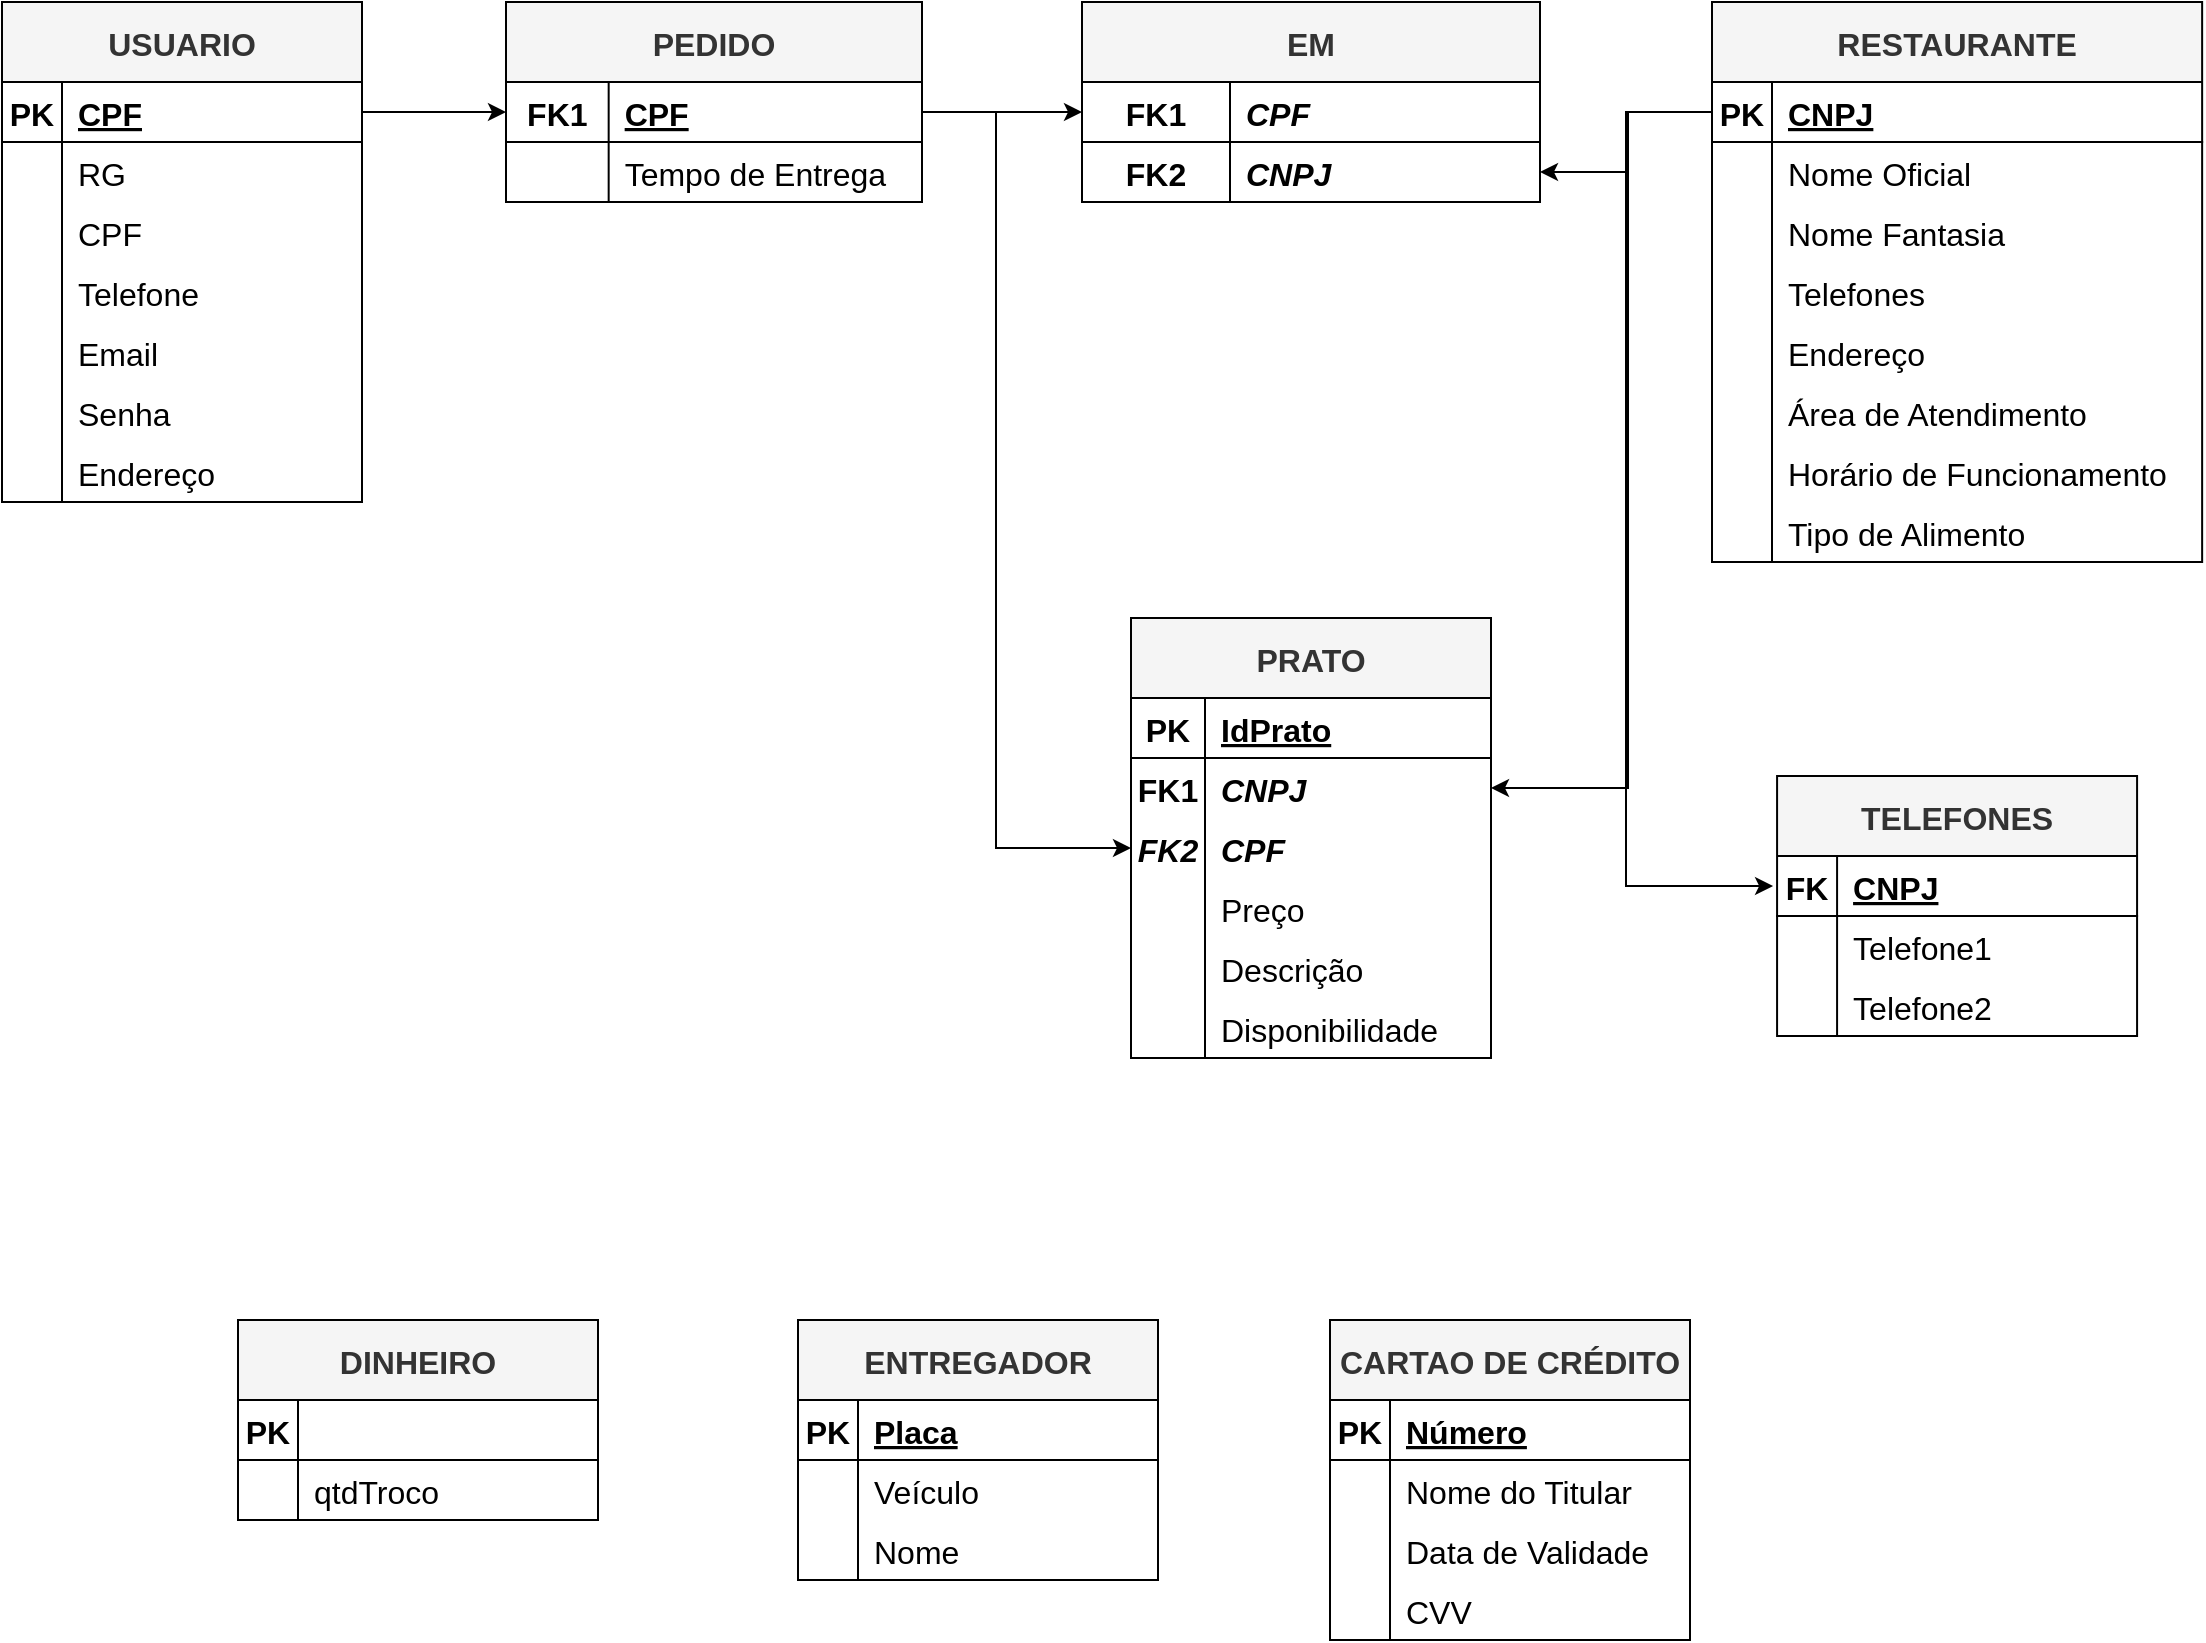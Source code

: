 <mxfile version="14.5.4" type="device"><diagram id="ZX30D-2PsL0q68ACbnF5" name="Page-1"><mxGraphModel dx="1157" dy="600" grid="0" gridSize="10" guides="1" tooltips="1" connect="1" arrows="1" fold="1" page="1" pageScale="1" pageWidth="1169" pageHeight="1654" math="0" shadow="0"><root><mxCell id="0"/><mxCell id="1" parent="0"/><mxCell id="OuYYRCrNMEPcIKy4OLef-4" value="USUARIO" style="shape=table;startSize=40;container=1;collapsible=1;childLayout=tableLayout;fixedRows=1;rowLines=0;fontStyle=1;align=center;resizeLast=1;fillColor=#f5f5f5;fontColor=#333333;swimlaneFillColor=none;rounded=0;shadow=0;sketch=0;fontSize=16;" vertex="1" parent="1"><mxGeometry x="38" y="33" width="180" height="250" as="geometry"><mxRectangle x="76" y="73" width="60" height="40" as="alternateBounds"/></mxGeometry></mxCell><mxCell id="OuYYRCrNMEPcIKy4OLef-5" value="" style="shape=partialRectangle;collapsible=0;dropTarget=0;pointerEvents=0;fillColor=none;top=0;left=0;bottom=1;right=0;points=[[0,0.5],[1,0.5]];portConstraint=eastwest;" vertex="1" parent="OuYYRCrNMEPcIKy4OLef-4"><mxGeometry y="40" width="180" height="30" as="geometry"/></mxCell><mxCell id="OuYYRCrNMEPcIKy4OLef-6" value="PK" style="shape=partialRectangle;connectable=0;fillColor=none;top=0;left=0;bottom=0;right=0;fontStyle=1;overflow=hidden;fontSize=16;" vertex="1" parent="OuYYRCrNMEPcIKy4OLef-5"><mxGeometry width="30" height="30" as="geometry"/></mxCell><mxCell id="OuYYRCrNMEPcIKy4OLef-7" value="CPF" style="shape=partialRectangle;connectable=0;fillColor=none;top=0;left=0;bottom=0;right=0;align=left;spacingLeft=6;fontStyle=5;overflow=hidden;fontSize=16;" vertex="1" parent="OuYYRCrNMEPcIKy4OLef-5"><mxGeometry x="30" width="150" height="30" as="geometry"/></mxCell><mxCell id="OuYYRCrNMEPcIKy4OLef-8" value="" style="shape=partialRectangle;collapsible=0;dropTarget=0;pointerEvents=0;fillColor=none;top=0;left=0;bottom=0;right=0;points=[[0,0.5],[1,0.5]];portConstraint=eastwest;" vertex="1" parent="OuYYRCrNMEPcIKy4OLef-4"><mxGeometry y="70" width="180" height="30" as="geometry"/></mxCell><mxCell id="OuYYRCrNMEPcIKy4OLef-9" value="" style="shape=partialRectangle;connectable=0;fillColor=none;top=0;left=0;bottom=0;right=0;editable=1;overflow=hidden;" vertex="1" parent="OuYYRCrNMEPcIKy4OLef-8"><mxGeometry width="30" height="30" as="geometry"/></mxCell><mxCell id="OuYYRCrNMEPcIKy4OLef-10" value="RG" style="shape=partialRectangle;connectable=0;fillColor=none;top=0;left=0;bottom=0;right=0;align=left;spacingLeft=6;overflow=hidden;fontSize=16;" vertex="1" parent="OuYYRCrNMEPcIKy4OLef-8"><mxGeometry x="30" width="150" height="30" as="geometry"/></mxCell><mxCell id="OuYYRCrNMEPcIKy4OLef-11" value="" style="shape=partialRectangle;collapsible=0;dropTarget=0;pointerEvents=0;fillColor=none;top=0;left=0;bottom=0;right=0;points=[[0,0.5],[1,0.5]];portConstraint=eastwest;" vertex="1" parent="OuYYRCrNMEPcIKy4OLef-4"><mxGeometry y="100" width="180" height="30" as="geometry"/></mxCell><mxCell id="OuYYRCrNMEPcIKy4OLef-12" value="" style="shape=partialRectangle;connectable=0;fillColor=none;top=0;left=0;bottom=0;right=0;editable=1;overflow=hidden;" vertex="1" parent="OuYYRCrNMEPcIKy4OLef-11"><mxGeometry width="30" height="30" as="geometry"/></mxCell><mxCell id="OuYYRCrNMEPcIKy4OLef-13" value="CPF" style="shape=partialRectangle;connectable=0;fillColor=none;top=0;left=0;bottom=0;right=0;align=left;spacingLeft=6;overflow=hidden;fontSize=16;" vertex="1" parent="OuYYRCrNMEPcIKy4OLef-11"><mxGeometry x="30" width="150" height="30" as="geometry"/></mxCell><mxCell id="OuYYRCrNMEPcIKy4OLef-14" value="" style="shape=partialRectangle;collapsible=0;dropTarget=0;pointerEvents=0;fillColor=none;top=0;left=0;bottom=0;right=0;points=[[0,0.5],[1,0.5]];portConstraint=eastwest;" vertex="1" parent="OuYYRCrNMEPcIKy4OLef-4"><mxGeometry y="130" width="180" height="30" as="geometry"/></mxCell><mxCell id="OuYYRCrNMEPcIKy4OLef-15" value="" style="shape=partialRectangle;connectable=0;fillColor=none;top=0;left=0;bottom=0;right=0;editable=1;overflow=hidden;" vertex="1" parent="OuYYRCrNMEPcIKy4OLef-14"><mxGeometry width="30" height="30" as="geometry"/></mxCell><mxCell id="OuYYRCrNMEPcIKy4OLef-16" value="Telefone" style="shape=partialRectangle;connectable=0;fillColor=none;top=0;left=0;bottom=0;right=0;align=left;spacingLeft=6;overflow=hidden;fontSize=16;" vertex="1" parent="OuYYRCrNMEPcIKy4OLef-14"><mxGeometry x="30" width="150" height="30" as="geometry"/></mxCell><mxCell id="OuYYRCrNMEPcIKy4OLef-17" value="" style="shape=partialRectangle;collapsible=0;dropTarget=0;pointerEvents=0;fillColor=none;top=0;left=0;bottom=0;right=0;points=[[0,0.5],[1,0.5]];portConstraint=eastwest;" vertex="1" parent="OuYYRCrNMEPcIKy4OLef-4"><mxGeometry y="160" width="180" height="30" as="geometry"/></mxCell><mxCell id="OuYYRCrNMEPcIKy4OLef-18" value="" style="shape=partialRectangle;connectable=0;fillColor=none;top=0;left=0;bottom=0;right=0;editable=1;overflow=hidden;" vertex="1" parent="OuYYRCrNMEPcIKy4OLef-17"><mxGeometry width="30" height="30" as="geometry"/></mxCell><mxCell id="OuYYRCrNMEPcIKy4OLef-19" value="Email" style="shape=partialRectangle;connectable=0;fillColor=none;top=0;left=0;bottom=0;right=0;align=left;spacingLeft=6;overflow=hidden;fontSize=16;" vertex="1" parent="OuYYRCrNMEPcIKy4OLef-17"><mxGeometry x="30" width="150" height="30" as="geometry"/></mxCell><mxCell id="OuYYRCrNMEPcIKy4OLef-36" value="" style="shape=partialRectangle;collapsible=0;dropTarget=0;pointerEvents=0;fillColor=none;top=0;left=0;bottom=0;right=0;points=[[0,0.5],[1,0.5]];portConstraint=eastwest;" vertex="1" parent="OuYYRCrNMEPcIKy4OLef-4"><mxGeometry y="190" width="180" height="30" as="geometry"/></mxCell><mxCell id="OuYYRCrNMEPcIKy4OLef-37" value="" style="shape=partialRectangle;connectable=0;fillColor=none;top=0;left=0;bottom=0;right=0;editable=1;overflow=hidden;" vertex="1" parent="OuYYRCrNMEPcIKy4OLef-36"><mxGeometry width="30" height="30" as="geometry"/></mxCell><mxCell id="OuYYRCrNMEPcIKy4OLef-38" value="Senha" style="shape=partialRectangle;connectable=0;fillColor=none;top=0;left=0;bottom=0;right=0;align=left;spacingLeft=6;overflow=hidden;fontSize=16;" vertex="1" parent="OuYYRCrNMEPcIKy4OLef-36"><mxGeometry x="30" width="150" height="30" as="geometry"/></mxCell><mxCell id="OuYYRCrNMEPcIKy4OLef-39" value="" style="shape=partialRectangle;collapsible=0;dropTarget=0;pointerEvents=0;fillColor=none;top=0;left=0;bottom=0;right=0;points=[[0,0.5],[1,0.5]];portConstraint=eastwest;" vertex="1" parent="OuYYRCrNMEPcIKy4OLef-4"><mxGeometry y="220" width="180" height="30" as="geometry"/></mxCell><mxCell id="OuYYRCrNMEPcIKy4OLef-40" value="" style="shape=partialRectangle;connectable=0;fillColor=none;top=0;left=0;bottom=0;right=0;editable=1;overflow=hidden;" vertex="1" parent="OuYYRCrNMEPcIKy4OLef-39"><mxGeometry width="30" height="30" as="geometry"/></mxCell><mxCell id="OuYYRCrNMEPcIKy4OLef-41" value="Endereço" style="shape=partialRectangle;connectable=0;fillColor=none;top=0;left=0;bottom=0;right=0;align=left;spacingLeft=6;overflow=hidden;fontSize=16;" vertex="1" parent="OuYYRCrNMEPcIKy4OLef-39"><mxGeometry x="30" width="150" height="30" as="geometry"/></mxCell><mxCell id="OuYYRCrNMEPcIKy4OLef-42" value="PRATO" style="shape=table;startSize=40;container=1;collapsible=1;childLayout=tableLayout;fixedRows=1;rowLines=0;fontStyle=1;align=center;resizeLast=1;fillColor=#f5f5f5;fontColor=#333333;swimlaneFillColor=none;rounded=0;shadow=0;sketch=0;fontSize=16;" vertex="1" parent="1"><mxGeometry x="602.5" y="341" width="180" height="220" as="geometry"><mxRectangle x="70" y="60" width="60" height="40" as="alternateBounds"/></mxGeometry></mxCell><mxCell id="OuYYRCrNMEPcIKy4OLef-43" value="" style="shape=partialRectangle;collapsible=0;dropTarget=0;pointerEvents=0;fillColor=none;top=0;left=0;bottom=1;right=0;points=[[0,0.5],[1,0.5]];portConstraint=eastwest;" vertex="1" parent="OuYYRCrNMEPcIKy4OLef-42"><mxGeometry y="40" width="180" height="30" as="geometry"/></mxCell><mxCell id="OuYYRCrNMEPcIKy4OLef-44" value="PK" style="shape=partialRectangle;connectable=0;fillColor=none;top=0;left=0;bottom=0;right=0;fontStyle=1;overflow=hidden;fontSize=16;" vertex="1" parent="OuYYRCrNMEPcIKy4OLef-43"><mxGeometry width="37.0" height="30" as="geometry"/></mxCell><mxCell id="OuYYRCrNMEPcIKy4OLef-45" value="IdPrato" style="shape=partialRectangle;connectable=0;fillColor=none;top=0;left=0;bottom=0;right=0;align=left;spacingLeft=6;fontStyle=5;overflow=hidden;fontSize=16;" vertex="1" parent="OuYYRCrNMEPcIKy4OLef-43"><mxGeometry x="37.0" width="143.0" height="30" as="geometry"/></mxCell><mxCell id="OuYYRCrNMEPcIKy4OLef-182" value="" style="shape=partialRectangle;collapsible=0;dropTarget=0;pointerEvents=0;fillColor=none;top=0;left=0;bottom=0;right=0;points=[[0,0.5],[1,0.5]];portConstraint=eastwest;rounded=0;shadow=0;sketch=0;strokeColor=#000000;fontSize=16;" vertex="1" parent="OuYYRCrNMEPcIKy4OLef-42"><mxGeometry y="70" width="180" height="30" as="geometry"/></mxCell><mxCell id="OuYYRCrNMEPcIKy4OLef-183" value="FK1" style="shape=partialRectangle;connectable=0;fillColor=none;top=0;left=0;bottom=0;right=0;fontStyle=1;overflow=hidden;fontSize=16;" vertex="1" parent="OuYYRCrNMEPcIKy4OLef-182"><mxGeometry width="37.0" height="30" as="geometry"/></mxCell><mxCell id="OuYYRCrNMEPcIKy4OLef-184" value="CNPJ" style="shape=partialRectangle;connectable=0;fillColor=none;top=0;left=0;bottom=0;right=0;align=left;spacingLeft=6;fontStyle=3;overflow=hidden;fontSize=16;fontFamily=Helvetica;" vertex="1" parent="OuYYRCrNMEPcIKy4OLef-182"><mxGeometry x="37.0" width="143.0" height="30" as="geometry"/></mxCell><mxCell id="OuYYRCrNMEPcIKy4OLef-186" value="" style="shape=partialRectangle;collapsible=0;dropTarget=0;pointerEvents=0;fillColor=none;top=0;left=0;bottom=0;right=0;points=[[0,0.5],[1,0.5]];portConstraint=eastwest;rounded=0;shadow=0;sketch=0;strokeColor=#000000;fontFamily=Helvetica;fontSize=16;" vertex="1" parent="OuYYRCrNMEPcIKy4OLef-42"><mxGeometry y="100" width="180" height="30" as="geometry"/></mxCell><mxCell id="OuYYRCrNMEPcIKy4OLef-187" value="FK2" style="shape=partialRectangle;connectable=0;fillColor=none;top=0;left=0;bottom=0;right=0;fontStyle=3;overflow=hidden;fontSize=16;" vertex="1" parent="OuYYRCrNMEPcIKy4OLef-186"><mxGeometry width="37.0" height="30" as="geometry"/></mxCell><mxCell id="OuYYRCrNMEPcIKy4OLef-188" value="CPF" style="shape=partialRectangle;connectable=0;fillColor=none;top=0;left=0;bottom=0;right=0;align=left;spacingLeft=6;fontStyle=3;overflow=hidden;fontSize=16;" vertex="1" parent="OuYYRCrNMEPcIKy4OLef-186"><mxGeometry x="37.0" width="143.0" height="30" as="geometry"/></mxCell><mxCell id="OuYYRCrNMEPcIKy4OLef-46" value="" style="shape=partialRectangle;collapsible=0;dropTarget=0;pointerEvents=0;fillColor=none;top=0;left=0;bottom=0;right=0;points=[[0,0.5],[1,0.5]];portConstraint=eastwest;" vertex="1" parent="OuYYRCrNMEPcIKy4OLef-42"><mxGeometry y="130" width="180" height="30" as="geometry"/></mxCell><mxCell id="OuYYRCrNMEPcIKy4OLef-47" value="" style="shape=partialRectangle;connectable=0;fillColor=none;top=0;left=0;bottom=0;right=0;editable=1;overflow=hidden;" vertex="1" parent="OuYYRCrNMEPcIKy4OLef-46"><mxGeometry width="37.0" height="30" as="geometry"/></mxCell><mxCell id="OuYYRCrNMEPcIKy4OLef-48" value="Preço" style="shape=partialRectangle;connectable=0;fillColor=none;top=0;left=0;bottom=0;right=0;align=left;spacingLeft=6;overflow=hidden;fontSize=16;" vertex="1" parent="OuYYRCrNMEPcIKy4OLef-46"><mxGeometry x="37.0" width="143.0" height="30" as="geometry"/></mxCell><mxCell id="OuYYRCrNMEPcIKy4OLef-49" value="" style="shape=partialRectangle;collapsible=0;dropTarget=0;pointerEvents=0;fillColor=none;top=0;left=0;bottom=0;right=0;points=[[0,0.5],[1,0.5]];portConstraint=eastwest;" vertex="1" parent="OuYYRCrNMEPcIKy4OLef-42"><mxGeometry y="160" width="180" height="30" as="geometry"/></mxCell><mxCell id="OuYYRCrNMEPcIKy4OLef-50" value="" style="shape=partialRectangle;connectable=0;fillColor=none;top=0;left=0;bottom=0;right=0;editable=1;overflow=hidden;" vertex="1" parent="OuYYRCrNMEPcIKy4OLef-49"><mxGeometry width="37.0" height="30" as="geometry"/></mxCell><mxCell id="OuYYRCrNMEPcIKy4OLef-51" value="Descrição" style="shape=partialRectangle;connectable=0;fillColor=none;top=0;left=0;bottom=0;right=0;align=left;spacingLeft=6;overflow=hidden;fontSize=16;" vertex="1" parent="OuYYRCrNMEPcIKy4OLef-49"><mxGeometry x="37.0" width="143.0" height="30" as="geometry"/></mxCell><mxCell id="OuYYRCrNMEPcIKy4OLef-52" value="" style="shape=partialRectangle;collapsible=0;dropTarget=0;pointerEvents=0;fillColor=none;top=0;left=0;bottom=0;right=0;points=[[0,0.5],[1,0.5]];portConstraint=eastwest;" vertex="1" parent="OuYYRCrNMEPcIKy4OLef-42"><mxGeometry y="190" width="180" height="30" as="geometry"/></mxCell><mxCell id="OuYYRCrNMEPcIKy4OLef-53" value="" style="shape=partialRectangle;connectable=0;fillColor=none;top=0;left=0;bottom=0;right=0;editable=1;overflow=hidden;" vertex="1" parent="OuYYRCrNMEPcIKy4OLef-52"><mxGeometry width="37.0" height="30" as="geometry"/></mxCell><mxCell id="OuYYRCrNMEPcIKy4OLef-54" value="Disponibilidade" style="shape=partialRectangle;connectable=0;fillColor=none;top=0;left=0;bottom=0;right=0;align=left;spacingLeft=6;overflow=hidden;fontSize=16;" vertex="1" parent="OuYYRCrNMEPcIKy4OLef-52"><mxGeometry x="37.0" width="143.0" height="30" as="geometry"/></mxCell><mxCell id="OuYYRCrNMEPcIKy4OLef-64" value="RESTAURANTE" style="shape=table;startSize=40;container=1;collapsible=1;childLayout=tableLayout;fixedRows=1;rowLines=0;fontStyle=1;align=center;resizeLast=1;fillColor=#f5f5f5;fontColor=#333333;swimlaneFillColor=none;rounded=0;shadow=0;sketch=0;fontSize=16;" vertex="1" parent="1"><mxGeometry x="893" y="33" width="245.071" height="280" as="geometry"><mxRectangle x="70" y="60" width="60" height="40" as="alternateBounds"/></mxGeometry></mxCell><mxCell id="OuYYRCrNMEPcIKy4OLef-65" value="" style="shape=partialRectangle;collapsible=0;dropTarget=0;pointerEvents=0;fillColor=none;top=0;left=0;bottom=1;right=0;points=[[0,0.5],[1,0.5]];portConstraint=eastwest;" vertex="1" parent="OuYYRCrNMEPcIKy4OLef-64"><mxGeometry y="40" width="245.071" height="30" as="geometry"/></mxCell><mxCell id="OuYYRCrNMEPcIKy4OLef-66" value="PK" style="shape=partialRectangle;connectable=0;fillColor=none;top=0;left=0;bottom=0;right=0;fontStyle=1;overflow=hidden;fontSize=16;" vertex="1" parent="OuYYRCrNMEPcIKy4OLef-65"><mxGeometry width="30" height="30" as="geometry"/></mxCell><mxCell id="OuYYRCrNMEPcIKy4OLef-67" value="CNPJ" style="shape=partialRectangle;connectable=0;fillColor=none;top=0;left=0;bottom=0;right=0;align=left;spacingLeft=6;fontStyle=5;overflow=hidden;fontSize=16;" vertex="1" parent="OuYYRCrNMEPcIKy4OLef-65"><mxGeometry x="30" width="215.071" height="30" as="geometry"/></mxCell><mxCell id="OuYYRCrNMEPcIKy4OLef-68" value="" style="shape=partialRectangle;collapsible=0;dropTarget=0;pointerEvents=0;fillColor=none;top=0;left=0;bottom=0;right=0;points=[[0,0.5],[1,0.5]];portConstraint=eastwest;" vertex="1" parent="OuYYRCrNMEPcIKy4OLef-64"><mxGeometry y="70" width="245.071" height="30" as="geometry"/></mxCell><mxCell id="OuYYRCrNMEPcIKy4OLef-69" value="" style="shape=partialRectangle;connectable=0;fillColor=none;top=0;left=0;bottom=0;right=0;editable=1;overflow=hidden;" vertex="1" parent="OuYYRCrNMEPcIKy4OLef-68"><mxGeometry width="30" height="30" as="geometry"/></mxCell><mxCell id="OuYYRCrNMEPcIKy4OLef-70" value="Nome Oficial" style="shape=partialRectangle;connectable=0;fillColor=none;top=0;left=0;bottom=0;right=0;align=left;spacingLeft=6;overflow=hidden;fontSize=16;" vertex="1" parent="OuYYRCrNMEPcIKy4OLef-68"><mxGeometry x="30" width="215.071" height="30" as="geometry"/></mxCell><mxCell id="OuYYRCrNMEPcIKy4OLef-71" value="" style="shape=partialRectangle;collapsible=0;dropTarget=0;pointerEvents=0;fillColor=none;top=0;left=0;bottom=0;right=0;points=[[0,0.5],[1,0.5]];portConstraint=eastwest;" vertex="1" parent="OuYYRCrNMEPcIKy4OLef-64"><mxGeometry y="100" width="245.071" height="30" as="geometry"/></mxCell><mxCell id="OuYYRCrNMEPcIKy4OLef-72" value="" style="shape=partialRectangle;connectable=0;fillColor=none;top=0;left=0;bottom=0;right=0;editable=1;overflow=hidden;" vertex="1" parent="OuYYRCrNMEPcIKy4OLef-71"><mxGeometry width="30" height="30" as="geometry"/></mxCell><mxCell id="OuYYRCrNMEPcIKy4OLef-73" value="Nome Fantasia" style="shape=partialRectangle;connectable=0;fillColor=none;top=0;left=0;bottom=0;right=0;align=left;spacingLeft=6;overflow=hidden;fontSize=16;" vertex="1" parent="OuYYRCrNMEPcIKy4OLef-71"><mxGeometry x="30" width="215.071" height="30" as="geometry"/></mxCell><mxCell id="OuYYRCrNMEPcIKy4OLef-74" value="" style="shape=partialRectangle;collapsible=0;dropTarget=0;pointerEvents=0;fillColor=none;top=0;left=0;bottom=0;right=0;points=[[0,0.5],[1,0.5]];portConstraint=eastwest;" vertex="1" parent="OuYYRCrNMEPcIKy4OLef-64"><mxGeometry y="130" width="245.071" height="30" as="geometry"/></mxCell><mxCell id="OuYYRCrNMEPcIKy4OLef-75" value="" style="shape=partialRectangle;connectable=0;fillColor=none;top=0;left=0;bottom=0;right=0;editable=1;overflow=hidden;" vertex="1" parent="OuYYRCrNMEPcIKy4OLef-74"><mxGeometry width="30" height="30" as="geometry"/></mxCell><mxCell id="OuYYRCrNMEPcIKy4OLef-76" value="Telefones" style="shape=partialRectangle;connectable=0;fillColor=none;top=0;left=0;bottom=0;right=0;align=left;spacingLeft=6;overflow=hidden;fontSize=16;" vertex="1" parent="OuYYRCrNMEPcIKy4OLef-74"><mxGeometry x="30" width="215.071" height="30" as="geometry"/></mxCell><mxCell id="OuYYRCrNMEPcIKy4OLef-77" value="" style="shape=partialRectangle;collapsible=0;dropTarget=0;pointerEvents=0;fillColor=none;top=0;left=0;bottom=0;right=0;points=[[0,0.5],[1,0.5]];portConstraint=eastwest;" vertex="1" parent="OuYYRCrNMEPcIKy4OLef-64"><mxGeometry y="160" width="245.071" height="30" as="geometry"/></mxCell><mxCell id="OuYYRCrNMEPcIKy4OLef-78" value="" style="shape=partialRectangle;connectable=0;fillColor=none;top=0;left=0;bottom=0;right=0;editable=1;overflow=hidden;" vertex="1" parent="OuYYRCrNMEPcIKy4OLef-77"><mxGeometry width="30" height="30" as="geometry"/></mxCell><mxCell id="OuYYRCrNMEPcIKy4OLef-79" value="Endereço" style="shape=partialRectangle;connectable=0;fillColor=none;top=0;left=0;bottom=0;right=0;align=left;spacingLeft=6;overflow=hidden;fontSize=16;" vertex="1" parent="OuYYRCrNMEPcIKy4OLef-77"><mxGeometry x="30" width="215.071" height="30" as="geometry"/></mxCell><mxCell id="OuYYRCrNMEPcIKy4OLef-80" value="" style="shape=partialRectangle;collapsible=0;dropTarget=0;pointerEvents=0;fillColor=none;top=0;left=0;bottom=0;right=0;points=[[0,0.5],[1,0.5]];portConstraint=eastwest;" vertex="1" parent="OuYYRCrNMEPcIKy4OLef-64"><mxGeometry y="190" width="245.071" height="30" as="geometry"/></mxCell><mxCell id="OuYYRCrNMEPcIKy4OLef-81" value="" style="shape=partialRectangle;connectable=0;fillColor=none;top=0;left=0;bottom=0;right=0;editable=1;overflow=hidden;" vertex="1" parent="OuYYRCrNMEPcIKy4OLef-80"><mxGeometry width="30" height="30" as="geometry"/></mxCell><mxCell id="OuYYRCrNMEPcIKy4OLef-82" value="Área de Atendimento" style="shape=partialRectangle;connectable=0;fillColor=none;top=0;left=0;bottom=0;right=0;align=left;spacingLeft=6;overflow=hidden;fontSize=16;" vertex="1" parent="OuYYRCrNMEPcIKy4OLef-80"><mxGeometry x="30" width="215.071" height="30" as="geometry"/></mxCell><mxCell id="OuYYRCrNMEPcIKy4OLef-83" value="" style="shape=partialRectangle;collapsible=0;dropTarget=0;pointerEvents=0;fillColor=none;top=0;left=0;bottom=0;right=0;points=[[0,0.5],[1,0.5]];portConstraint=eastwest;" vertex="1" parent="OuYYRCrNMEPcIKy4OLef-64"><mxGeometry y="220" width="245.071" height="30" as="geometry"/></mxCell><mxCell id="OuYYRCrNMEPcIKy4OLef-84" value="" style="shape=partialRectangle;connectable=0;fillColor=none;top=0;left=0;bottom=0;right=0;editable=1;overflow=hidden;" vertex="1" parent="OuYYRCrNMEPcIKy4OLef-83"><mxGeometry width="30" height="30" as="geometry"/></mxCell><mxCell id="OuYYRCrNMEPcIKy4OLef-85" value="Horário de Funcionamento" style="shape=partialRectangle;connectable=0;fillColor=none;top=0;left=0;bottom=0;right=0;align=left;spacingLeft=6;overflow=hidden;fontSize=16;" vertex="1" parent="OuYYRCrNMEPcIKy4OLef-83"><mxGeometry x="30" width="215.071" height="30" as="geometry"/></mxCell><mxCell id="OuYYRCrNMEPcIKy4OLef-86" value="" style="shape=partialRectangle;collapsible=0;dropTarget=0;pointerEvents=0;fillColor=none;top=0;left=0;bottom=0;right=0;points=[[0,0.5],[1,0.5]];portConstraint=eastwest;rounded=0;shadow=0;sketch=0;strokeColor=#000000;fontSize=16;" vertex="1" parent="OuYYRCrNMEPcIKy4OLef-64"><mxGeometry y="250" width="245.071" height="30" as="geometry"/></mxCell><mxCell id="OuYYRCrNMEPcIKy4OLef-87" value="" style="shape=partialRectangle;connectable=0;fillColor=none;top=0;left=0;bottom=0;right=0;editable=1;overflow=hidden;" vertex="1" parent="OuYYRCrNMEPcIKy4OLef-86"><mxGeometry width="30" height="30" as="geometry"/></mxCell><mxCell id="OuYYRCrNMEPcIKy4OLef-88" value="Tipo de Alimento" style="shape=partialRectangle;connectable=0;fillColor=none;top=0;left=0;bottom=0;right=0;align=left;spacingLeft=6;overflow=hidden;fontSize=16;" vertex="1" parent="OuYYRCrNMEPcIKy4OLef-86"><mxGeometry x="30" width="215.071" height="30" as="geometry"/></mxCell><mxCell id="OuYYRCrNMEPcIKy4OLef-92" value="ENTREGADOR" style="shape=table;startSize=40;container=1;collapsible=1;childLayout=tableLayout;fixedRows=1;rowLines=0;fontStyle=1;align=center;resizeLast=1;fillColor=#f5f5f5;fontColor=#333333;swimlaneFillColor=none;rounded=0;shadow=0;sketch=0;fontSize=16;" vertex="1" parent="1"><mxGeometry x="436" y="692" width="180" height="130" as="geometry"><mxRectangle x="70" y="60" width="60" height="40" as="alternateBounds"/></mxGeometry></mxCell><mxCell id="OuYYRCrNMEPcIKy4OLef-93" value="" style="shape=partialRectangle;collapsible=0;dropTarget=0;pointerEvents=0;fillColor=none;top=0;left=0;bottom=1;right=0;points=[[0,0.5],[1,0.5]];portConstraint=eastwest;" vertex="1" parent="OuYYRCrNMEPcIKy4OLef-92"><mxGeometry y="40" width="180" height="30" as="geometry"/></mxCell><mxCell id="OuYYRCrNMEPcIKy4OLef-94" value="PK" style="shape=partialRectangle;connectable=0;fillColor=none;top=0;left=0;bottom=0;right=0;fontStyle=1;overflow=hidden;fontSize=16;" vertex="1" parent="OuYYRCrNMEPcIKy4OLef-93"><mxGeometry width="30" height="30" as="geometry"/></mxCell><mxCell id="OuYYRCrNMEPcIKy4OLef-95" value="Placa" style="shape=partialRectangle;connectable=0;fillColor=none;top=0;left=0;bottom=0;right=0;align=left;spacingLeft=6;fontStyle=5;overflow=hidden;fontSize=16;" vertex="1" parent="OuYYRCrNMEPcIKy4OLef-93"><mxGeometry x="30" width="150" height="30" as="geometry"/></mxCell><mxCell id="OuYYRCrNMEPcIKy4OLef-96" value="" style="shape=partialRectangle;collapsible=0;dropTarget=0;pointerEvents=0;fillColor=none;top=0;left=0;bottom=0;right=0;points=[[0,0.5],[1,0.5]];portConstraint=eastwest;" vertex="1" parent="OuYYRCrNMEPcIKy4OLef-92"><mxGeometry y="70" width="180" height="30" as="geometry"/></mxCell><mxCell id="OuYYRCrNMEPcIKy4OLef-97" value="" style="shape=partialRectangle;connectable=0;fillColor=none;top=0;left=0;bottom=0;right=0;editable=1;overflow=hidden;" vertex="1" parent="OuYYRCrNMEPcIKy4OLef-96"><mxGeometry width="30" height="30" as="geometry"/></mxCell><mxCell id="OuYYRCrNMEPcIKy4OLef-98" value="Veículo" style="shape=partialRectangle;connectable=0;fillColor=none;top=0;left=0;bottom=0;right=0;align=left;spacingLeft=6;overflow=hidden;fontSize=16;" vertex="1" parent="OuYYRCrNMEPcIKy4OLef-96"><mxGeometry x="30" width="150" height="30" as="geometry"/></mxCell><mxCell id="OuYYRCrNMEPcIKy4OLef-99" value="" style="shape=partialRectangle;collapsible=0;dropTarget=0;pointerEvents=0;fillColor=none;top=0;left=0;bottom=0;right=0;points=[[0,0.5],[1,0.5]];portConstraint=eastwest;" vertex="1" parent="OuYYRCrNMEPcIKy4OLef-92"><mxGeometry y="100" width="180" height="30" as="geometry"/></mxCell><mxCell id="OuYYRCrNMEPcIKy4OLef-100" value="" style="shape=partialRectangle;connectable=0;fillColor=none;top=0;left=0;bottom=0;right=0;editable=1;overflow=hidden;" vertex="1" parent="OuYYRCrNMEPcIKy4OLef-99"><mxGeometry width="30" height="30" as="geometry"/></mxCell><mxCell id="OuYYRCrNMEPcIKy4OLef-101" value="Nome" style="shape=partialRectangle;connectable=0;fillColor=none;top=0;left=0;bottom=0;right=0;align=left;spacingLeft=6;overflow=hidden;fontSize=16;" vertex="1" parent="OuYYRCrNMEPcIKy4OLef-99"><mxGeometry x="30" width="150" height="30" as="geometry"/></mxCell><mxCell id="OuYYRCrNMEPcIKy4OLef-105" value="CARTAO DE CRÉDITO" style="shape=table;startSize=40;container=1;collapsible=1;childLayout=tableLayout;fixedRows=1;rowLines=0;fontStyle=1;align=center;resizeLast=1;fillColor=#f5f5f5;fontColor=#333333;swimlaneFillColor=none;rounded=0;shadow=0;sketch=0;fontSize=16;" vertex="1" parent="1"><mxGeometry x="702" y="692" width="180" height="160" as="geometry"><mxRectangle x="70" y="60" width="60" height="40" as="alternateBounds"/></mxGeometry></mxCell><mxCell id="OuYYRCrNMEPcIKy4OLef-106" value="" style="shape=partialRectangle;collapsible=0;dropTarget=0;pointerEvents=0;fillColor=none;top=0;left=0;bottom=1;right=0;points=[[0,0.5],[1,0.5]];portConstraint=eastwest;" vertex="1" parent="OuYYRCrNMEPcIKy4OLef-105"><mxGeometry y="40" width="180" height="30" as="geometry"/></mxCell><mxCell id="OuYYRCrNMEPcIKy4OLef-107" value="PK" style="shape=partialRectangle;connectable=0;fillColor=none;top=0;left=0;bottom=0;right=0;fontStyle=1;overflow=hidden;fontSize=16;" vertex="1" parent="OuYYRCrNMEPcIKy4OLef-106"><mxGeometry width="30" height="30" as="geometry"/></mxCell><mxCell id="OuYYRCrNMEPcIKy4OLef-108" value="Número" style="shape=partialRectangle;connectable=0;fillColor=none;top=0;left=0;bottom=0;right=0;align=left;spacingLeft=6;fontStyle=5;overflow=hidden;fontSize=16;" vertex="1" parent="OuYYRCrNMEPcIKy4OLef-106"><mxGeometry x="30" width="150" height="30" as="geometry"/></mxCell><mxCell id="OuYYRCrNMEPcIKy4OLef-109" value="" style="shape=partialRectangle;collapsible=0;dropTarget=0;pointerEvents=0;fillColor=none;top=0;left=0;bottom=0;right=0;points=[[0,0.5],[1,0.5]];portConstraint=eastwest;" vertex="1" parent="OuYYRCrNMEPcIKy4OLef-105"><mxGeometry y="70" width="180" height="30" as="geometry"/></mxCell><mxCell id="OuYYRCrNMEPcIKy4OLef-110" value="" style="shape=partialRectangle;connectable=0;fillColor=none;top=0;left=0;bottom=0;right=0;editable=1;overflow=hidden;" vertex="1" parent="OuYYRCrNMEPcIKy4OLef-109"><mxGeometry width="30" height="30" as="geometry"/></mxCell><mxCell id="OuYYRCrNMEPcIKy4OLef-111" value="Nome do Titular" style="shape=partialRectangle;connectable=0;fillColor=none;top=0;left=0;bottom=0;right=0;align=left;spacingLeft=6;overflow=hidden;fontSize=16;" vertex="1" parent="OuYYRCrNMEPcIKy4OLef-109"><mxGeometry x="30" width="150" height="30" as="geometry"/></mxCell><mxCell id="OuYYRCrNMEPcIKy4OLef-112" value="" style="shape=partialRectangle;collapsible=0;dropTarget=0;pointerEvents=0;fillColor=none;top=0;left=0;bottom=0;right=0;points=[[0,0.5],[1,0.5]];portConstraint=eastwest;" vertex="1" parent="OuYYRCrNMEPcIKy4OLef-105"><mxGeometry y="100" width="180" height="30" as="geometry"/></mxCell><mxCell id="OuYYRCrNMEPcIKy4OLef-113" value="" style="shape=partialRectangle;connectable=0;fillColor=none;top=0;left=0;bottom=0;right=0;editable=1;overflow=hidden;" vertex="1" parent="OuYYRCrNMEPcIKy4OLef-112"><mxGeometry width="30" height="30" as="geometry"/></mxCell><mxCell id="OuYYRCrNMEPcIKy4OLef-114" value="Data de Validade" style="shape=partialRectangle;connectable=0;fillColor=none;top=0;left=0;bottom=0;right=0;align=left;spacingLeft=6;overflow=hidden;fontSize=16;" vertex="1" parent="OuYYRCrNMEPcIKy4OLef-112"><mxGeometry x="30" width="150" height="30" as="geometry"/></mxCell><mxCell id="OuYYRCrNMEPcIKy4OLef-115" value="" style="shape=partialRectangle;collapsible=0;dropTarget=0;pointerEvents=0;fillColor=none;top=0;left=0;bottom=0;right=0;points=[[0,0.5],[1,0.5]];portConstraint=eastwest;" vertex="1" parent="OuYYRCrNMEPcIKy4OLef-105"><mxGeometry y="130" width="180" height="30" as="geometry"/></mxCell><mxCell id="OuYYRCrNMEPcIKy4OLef-116" value="" style="shape=partialRectangle;connectable=0;fillColor=none;top=0;left=0;bottom=0;right=0;editable=1;overflow=hidden;" vertex="1" parent="OuYYRCrNMEPcIKy4OLef-115"><mxGeometry width="30" height="30" as="geometry"/></mxCell><mxCell id="OuYYRCrNMEPcIKy4OLef-117" value="CVV" style="shape=partialRectangle;connectable=0;fillColor=none;top=0;left=0;bottom=0;right=0;align=left;spacingLeft=6;overflow=hidden;fontSize=16;" vertex="1" parent="OuYYRCrNMEPcIKy4OLef-115"><mxGeometry x="30" width="150" height="30" as="geometry"/></mxCell><mxCell id="OuYYRCrNMEPcIKy4OLef-141" value="DINHEIRO" style="shape=table;startSize=40;container=1;collapsible=1;childLayout=tableLayout;fixedRows=1;rowLines=0;fontStyle=1;align=center;resizeLast=1;fillColor=#f5f5f5;fontColor=#333333;swimlaneFillColor=none;rounded=0;shadow=0;sketch=0;fontSize=16;" vertex="1" parent="1"><mxGeometry x="156" y="692" width="180" height="100" as="geometry"><mxRectangle x="70" y="60" width="60" height="40" as="alternateBounds"/></mxGeometry></mxCell><mxCell id="OuYYRCrNMEPcIKy4OLef-142" value="" style="shape=partialRectangle;collapsible=0;dropTarget=0;pointerEvents=0;fillColor=none;top=0;left=0;bottom=1;right=0;points=[[0,0.5],[1,0.5]];portConstraint=eastwest;" vertex="1" parent="OuYYRCrNMEPcIKy4OLef-141"><mxGeometry y="40" width="180" height="30" as="geometry"/></mxCell><mxCell id="OuYYRCrNMEPcIKy4OLef-143" value="PK" style="shape=partialRectangle;connectable=0;fillColor=none;top=0;left=0;bottom=0;right=0;fontStyle=1;overflow=hidden;fontSize=16;" vertex="1" parent="OuYYRCrNMEPcIKy4OLef-142"><mxGeometry width="30" height="30" as="geometry"/></mxCell><mxCell id="OuYYRCrNMEPcIKy4OLef-144" value="" style="shape=partialRectangle;connectable=0;fillColor=none;top=0;left=0;bottom=0;right=0;align=left;spacingLeft=6;fontStyle=5;overflow=hidden;fontSize=16;" vertex="1" parent="OuYYRCrNMEPcIKy4OLef-142"><mxGeometry x="30" width="150" height="30" as="geometry"/></mxCell><mxCell id="OuYYRCrNMEPcIKy4OLef-145" value="" style="shape=partialRectangle;collapsible=0;dropTarget=0;pointerEvents=0;fillColor=none;top=0;left=0;bottom=0;right=0;points=[[0,0.5],[1,0.5]];portConstraint=eastwest;" vertex="1" parent="OuYYRCrNMEPcIKy4OLef-141"><mxGeometry y="70" width="180" height="30" as="geometry"/></mxCell><mxCell id="OuYYRCrNMEPcIKy4OLef-146" value="" style="shape=partialRectangle;connectable=0;fillColor=none;top=0;left=0;bottom=0;right=0;editable=1;overflow=hidden;" vertex="1" parent="OuYYRCrNMEPcIKy4OLef-145"><mxGeometry width="30" height="30" as="geometry"/></mxCell><mxCell id="OuYYRCrNMEPcIKy4OLef-147" value="qtdTroco" style="shape=partialRectangle;connectable=0;fillColor=none;top=0;left=0;bottom=0;right=0;align=left;spacingLeft=6;overflow=hidden;fontSize=16;" vertex="1" parent="OuYYRCrNMEPcIKy4OLef-145"><mxGeometry x="30" width="150" height="30" as="geometry"/></mxCell><mxCell id="OuYYRCrNMEPcIKy4OLef-160" value="PEDIDO" style="shape=table;startSize=40;container=1;collapsible=1;childLayout=tableLayout;fixedRows=1;rowLines=0;fontStyle=1;align=center;resizeLast=1;fillColor=#f5f5f5;fontColor=#333333;swimlaneFillColor=none;rounded=0;shadow=0;sketch=0;fontSize=16;" vertex="1" parent="1"><mxGeometry x="290" y="33" width="208" height="100" as="geometry"><mxRectangle x="70" y="60" width="60" height="40" as="alternateBounds"/></mxGeometry></mxCell><mxCell id="OuYYRCrNMEPcIKy4OLef-161" value="" style="shape=partialRectangle;collapsible=0;dropTarget=0;pointerEvents=0;fillColor=none;top=0;left=0;bottom=1;right=0;points=[[0,0.5],[1,0.5]];portConstraint=eastwest;" vertex="1" parent="OuYYRCrNMEPcIKy4OLef-160"><mxGeometry y="40" width="208" height="30" as="geometry"/></mxCell><mxCell id="OuYYRCrNMEPcIKy4OLef-162" value="FK1" style="shape=partialRectangle;connectable=0;fillColor=none;top=0;left=0;bottom=0;right=0;fontStyle=1;overflow=hidden;fontSize=16;" vertex="1" parent="OuYYRCrNMEPcIKy4OLef-161"><mxGeometry width="51.333" height="30" as="geometry"/></mxCell><mxCell id="OuYYRCrNMEPcIKy4OLef-163" value="CPF" style="shape=partialRectangle;connectable=0;fillColor=none;top=0;left=0;bottom=0;right=0;align=left;spacingLeft=6;fontStyle=5;overflow=hidden;fontSize=16;" vertex="1" parent="OuYYRCrNMEPcIKy4OLef-161"><mxGeometry x="51.333" width="156.667" height="30" as="geometry"/></mxCell><mxCell id="OuYYRCrNMEPcIKy4OLef-164" value="" style="shape=partialRectangle;collapsible=0;dropTarget=0;pointerEvents=0;fillColor=none;top=0;left=0;bottom=0;right=0;points=[[0,0.5],[1,0.5]];portConstraint=eastwest;" vertex="1" parent="OuYYRCrNMEPcIKy4OLef-160"><mxGeometry y="70" width="208" height="30" as="geometry"/></mxCell><mxCell id="OuYYRCrNMEPcIKy4OLef-165" value="" style="shape=partialRectangle;connectable=0;fillColor=none;top=0;left=0;bottom=0;right=0;editable=1;overflow=hidden;" vertex="1" parent="OuYYRCrNMEPcIKy4OLef-164"><mxGeometry width="51.333" height="30" as="geometry"/></mxCell><mxCell id="OuYYRCrNMEPcIKy4OLef-166" value="Tempo de Entrega" style="shape=partialRectangle;connectable=0;fillColor=none;top=0;left=0;bottom=0;right=0;align=left;spacingLeft=6;overflow=hidden;fontSize=16;" vertex="1" parent="OuYYRCrNMEPcIKy4OLef-164"><mxGeometry x="51.333" width="156.667" height="30" as="geometry"/></mxCell><mxCell id="OuYYRCrNMEPcIKy4OLef-167" style="edgeStyle=orthogonalEdgeStyle;rounded=0;orthogonalLoop=1;jettySize=auto;html=1;exitX=1;exitY=0.5;exitDx=0;exitDy=0;entryX=0;entryY=0.5;entryDx=0;entryDy=0;fontSize=16;" edge="1" parent="1" source="OuYYRCrNMEPcIKy4OLef-5" target="OuYYRCrNMEPcIKy4OLef-161"><mxGeometry relative="1" as="geometry"/></mxCell><mxCell id="OuYYRCrNMEPcIKy4OLef-168" value="EM" style="shape=table;startSize=40;container=1;collapsible=1;childLayout=tableLayout;fixedRows=1;rowLines=0;fontStyle=1;align=center;resizeLast=1;fillColor=#f5f5f5;fontColor=#333333;swimlaneFillColor=none;rounded=0;shadow=0;sketch=0;fontSize=16;" vertex="1" parent="1"><mxGeometry x="578" y="33" width="229" height="100" as="geometry"><mxRectangle x="70" y="60" width="60" height="40" as="alternateBounds"/></mxGeometry></mxCell><mxCell id="OuYYRCrNMEPcIKy4OLef-169" value="" style="shape=partialRectangle;collapsible=0;dropTarget=0;pointerEvents=0;fillColor=none;top=0;left=0;bottom=1;right=0;points=[[0,0.5],[1,0.5]];portConstraint=eastwest;" vertex="1" parent="OuYYRCrNMEPcIKy4OLef-168"><mxGeometry y="40" width="229" height="30" as="geometry"/></mxCell><mxCell id="OuYYRCrNMEPcIKy4OLef-170" value="FK1" style="shape=partialRectangle;connectable=0;fillColor=none;top=0;left=0;bottom=0;right=0;fontStyle=1;overflow=hidden;fontSize=16;" vertex="1" parent="OuYYRCrNMEPcIKy4OLef-169"><mxGeometry width="74.0" height="30" as="geometry"/></mxCell><mxCell id="OuYYRCrNMEPcIKy4OLef-171" value="CPF" style="shape=partialRectangle;connectable=0;fillColor=none;top=0;left=0;bottom=0;right=0;align=left;spacingLeft=6;fontStyle=3;overflow=hidden;fontSize=16;" vertex="1" parent="OuYYRCrNMEPcIKy4OLef-169"><mxGeometry x="74.0" width="155.0" height="30" as="geometry"/></mxCell><mxCell id="OuYYRCrNMEPcIKy4OLef-176" value="" style="shape=partialRectangle;collapsible=0;dropTarget=0;pointerEvents=0;fillColor=none;top=0;left=0;bottom=0;right=0;points=[[0,0.5],[1,0.5]];portConstraint=eastwest;rounded=0;shadow=0;sketch=0;strokeColor=#000000;fontSize=16;" vertex="1" parent="OuYYRCrNMEPcIKy4OLef-168"><mxGeometry y="70" width="229" height="30" as="geometry"/></mxCell><mxCell id="OuYYRCrNMEPcIKy4OLef-177" value="FK2" style="shape=partialRectangle;connectable=0;fillColor=none;top=0;left=0;bottom=0;right=0;fontStyle=1;overflow=hidden;fontSize=16;" vertex="1" parent="OuYYRCrNMEPcIKy4OLef-176"><mxGeometry width="74.0" height="30" as="geometry"/></mxCell><mxCell id="OuYYRCrNMEPcIKy4OLef-178" value="CNPJ" style="shape=partialRectangle;connectable=0;fillColor=none;top=0;left=0;bottom=0;right=0;align=left;spacingLeft=6;fontStyle=3;overflow=hidden;fontSize=16;" vertex="1" parent="OuYYRCrNMEPcIKy4OLef-176"><mxGeometry x="74.0" width="155.0" height="30" as="geometry"/></mxCell><mxCell id="OuYYRCrNMEPcIKy4OLef-179" style="edgeStyle=orthogonalEdgeStyle;rounded=0;orthogonalLoop=1;jettySize=auto;html=1;exitX=1;exitY=0.5;exitDx=0;exitDy=0;entryX=0;entryY=0.5;entryDx=0;entryDy=0;fontSize=16;" edge="1" parent="1" source="OuYYRCrNMEPcIKy4OLef-161" target="OuYYRCrNMEPcIKy4OLef-169"><mxGeometry relative="1" as="geometry"/></mxCell><mxCell id="OuYYRCrNMEPcIKy4OLef-191" style="edgeStyle=orthogonalEdgeStyle;rounded=0;orthogonalLoop=1;jettySize=auto;html=1;exitX=1;exitY=0.5;exitDx=0;exitDy=0;entryX=0;entryY=0.5;entryDx=0;entryDy=0;fontFamily=Helvetica;fontSize=16;" edge="1" parent="1" source="OuYYRCrNMEPcIKy4OLef-161" target="OuYYRCrNMEPcIKy4OLef-186"><mxGeometry relative="1" as="geometry"><Array as="points"><mxPoint x="535" y="88"/><mxPoint x="535" y="456"/></Array></mxGeometry></mxCell><mxCell id="OuYYRCrNMEPcIKy4OLef-192" style="edgeStyle=orthogonalEdgeStyle;rounded=0;orthogonalLoop=1;jettySize=auto;html=1;exitX=0;exitY=0.5;exitDx=0;exitDy=0;entryX=1;entryY=0.5;entryDx=0;entryDy=0;fontFamily=Helvetica;fontSize=16;" edge="1" parent="1" source="OuYYRCrNMEPcIKy4OLef-65" target="OuYYRCrNMEPcIKy4OLef-176"><mxGeometry relative="1" as="geometry"/></mxCell><mxCell id="OuYYRCrNMEPcIKy4OLef-193" style="edgeStyle=orthogonalEdgeStyle;rounded=0;orthogonalLoop=1;jettySize=auto;html=1;exitX=0;exitY=0.5;exitDx=0;exitDy=0;entryX=1;entryY=0.5;entryDx=0;entryDy=0;fontFamily=Helvetica;fontSize=16;" edge="1" parent="1" source="OuYYRCrNMEPcIKy4OLef-65" target="OuYYRCrNMEPcIKy4OLef-182"><mxGeometry relative="1" as="geometry"><Array as="points"><mxPoint x="851" y="88"/><mxPoint x="851" y="426"/></Array></mxGeometry></mxCell><mxCell id="OuYYRCrNMEPcIKy4OLef-194" value="TELEFONES" style="shape=table;startSize=40;container=1;collapsible=1;childLayout=tableLayout;fixedRows=1;rowLines=0;fontStyle=1;align=center;resizeLast=1;fillColor=#f5f5f5;fontColor=#333333;swimlaneFillColor=none;rounded=0;shadow=0;sketch=0;fontSize=16;" vertex="1" parent="1"><mxGeometry x="925.54" y="420" width="180" height="130" as="geometry"><mxRectangle x="70" y="60" width="60" height="40" as="alternateBounds"/></mxGeometry></mxCell><mxCell id="OuYYRCrNMEPcIKy4OLef-195" value="" style="shape=partialRectangle;collapsible=0;dropTarget=0;pointerEvents=0;fillColor=none;top=0;left=0;bottom=1;right=0;points=[[0,0.5],[1,0.5]];portConstraint=eastwest;" vertex="1" parent="OuYYRCrNMEPcIKy4OLef-194"><mxGeometry y="40" width="180" height="30" as="geometry"/></mxCell><mxCell id="OuYYRCrNMEPcIKy4OLef-196" value="FK" style="shape=partialRectangle;connectable=0;fillColor=none;top=0;left=0;bottom=0;right=0;fontStyle=1;overflow=hidden;fontSize=16;" vertex="1" parent="OuYYRCrNMEPcIKy4OLef-195"><mxGeometry width="30" height="30" as="geometry"/></mxCell><mxCell id="OuYYRCrNMEPcIKy4OLef-197" value="CNPJ" style="shape=partialRectangle;connectable=0;fillColor=none;top=0;left=0;bottom=0;right=0;align=left;spacingLeft=6;fontStyle=5;overflow=hidden;fontSize=16;" vertex="1" parent="OuYYRCrNMEPcIKy4OLef-195"><mxGeometry x="30" width="150" height="30" as="geometry"/></mxCell><mxCell id="OuYYRCrNMEPcIKy4OLef-198" value="" style="shape=partialRectangle;collapsible=0;dropTarget=0;pointerEvents=0;fillColor=none;top=0;left=0;bottom=0;right=0;points=[[0,0.5],[1,0.5]];portConstraint=eastwest;" vertex="1" parent="OuYYRCrNMEPcIKy4OLef-194"><mxGeometry y="70" width="180" height="30" as="geometry"/></mxCell><mxCell id="OuYYRCrNMEPcIKy4OLef-199" value="" style="shape=partialRectangle;connectable=0;fillColor=none;top=0;left=0;bottom=0;right=0;editable=1;overflow=hidden;" vertex="1" parent="OuYYRCrNMEPcIKy4OLef-198"><mxGeometry width="30" height="30" as="geometry"/></mxCell><mxCell id="OuYYRCrNMEPcIKy4OLef-200" value="Telefone1" style="shape=partialRectangle;connectable=0;fillColor=none;top=0;left=0;bottom=0;right=0;align=left;spacingLeft=6;overflow=hidden;fontSize=16;" vertex="1" parent="OuYYRCrNMEPcIKy4OLef-198"><mxGeometry x="30" width="150" height="30" as="geometry"/></mxCell><mxCell id="OuYYRCrNMEPcIKy4OLef-201" value="" style="shape=partialRectangle;collapsible=0;dropTarget=0;pointerEvents=0;fillColor=none;top=0;left=0;bottom=0;right=0;points=[[0,0.5],[1,0.5]];portConstraint=eastwest;rounded=0;shadow=0;sketch=0;strokeColor=#000000;fontFamily=Helvetica;fontSize=16;" vertex="1" parent="OuYYRCrNMEPcIKy4OLef-194"><mxGeometry y="100" width="180" height="30" as="geometry"/></mxCell><mxCell id="OuYYRCrNMEPcIKy4OLef-202" value="" style="shape=partialRectangle;connectable=0;fillColor=none;top=0;left=0;bottom=0;right=0;editable=1;overflow=hidden;fontSize=16;" vertex="1" parent="OuYYRCrNMEPcIKy4OLef-201"><mxGeometry width="30" height="30" as="geometry"/></mxCell><mxCell id="OuYYRCrNMEPcIKy4OLef-203" value="Telefone2" style="shape=partialRectangle;connectable=0;fillColor=none;top=0;left=0;bottom=0;right=0;align=left;spacingLeft=6;overflow=hidden;fontSize=16;" vertex="1" parent="OuYYRCrNMEPcIKy4OLef-201"><mxGeometry x="30" width="150" height="30" as="geometry"/></mxCell><mxCell id="OuYYRCrNMEPcIKy4OLef-205" style="edgeStyle=orthogonalEdgeStyle;rounded=0;orthogonalLoop=1;jettySize=auto;html=1;exitX=0;exitY=0.5;exitDx=0;exitDy=0;entryX=0;entryY=0.5;entryDx=0;entryDy=0;fontFamily=Helvetica;fontSize=16;" edge="1" parent="1"><mxGeometry relative="1" as="geometry"><mxPoint x="891" y="88" as="sourcePoint"/><mxPoint x="923.54" y="475" as="targetPoint"/><Array as="points"><mxPoint x="850" y="88"/><mxPoint x="850" y="475"/></Array></mxGeometry></mxCell></root></mxGraphModel></diagram></mxfile>